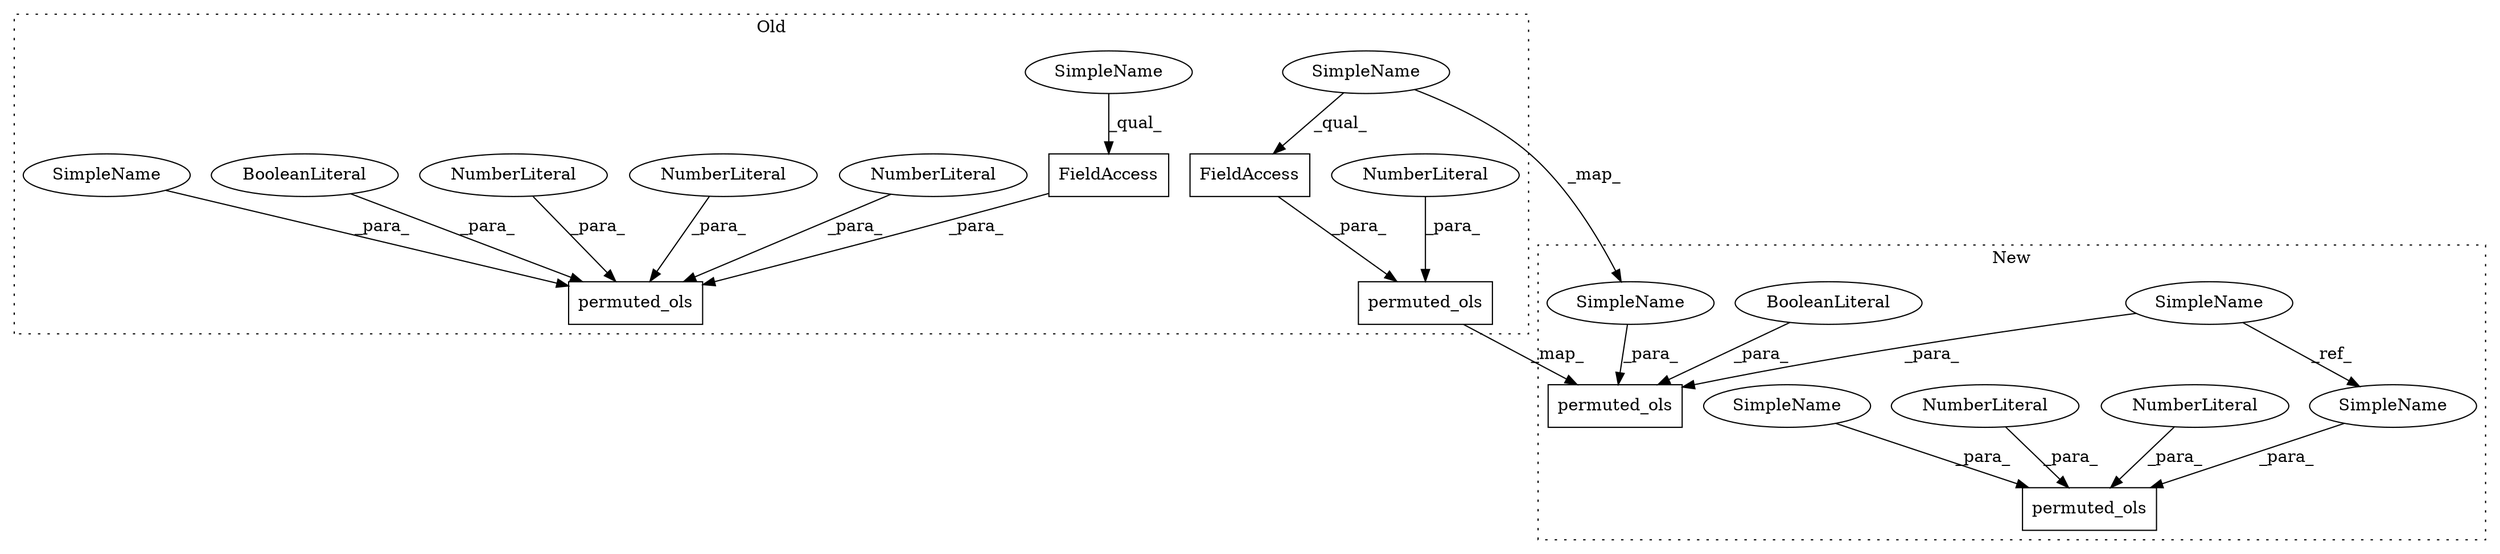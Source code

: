 digraph G {
subgraph cluster0 {
1 [label="permuted_ols" a="32" s="13756,13818" l="13,1" shape="box"];
7 [label="NumberLiteral" a="34" s="13817" l="1" shape="ellipse"];
9 [label="FieldAccess" a="22" s="13780" l="13" shape="box"];
10 [label="FieldAccess" a="22" s="13921" l="13" shape="box"];
11 [label="permuted_ols" a="32" s="13897,13964" l="13,1" shape="box"];
12 [label="NumberLiteral" a="34" s="13963" l="1" shape="ellipse"];
13 [label="NumberLiteral" a="34" s="13959" l="3" shape="ellipse"];
14 [label="NumberLiteral" a="34" s="13957" l="1" shape="ellipse"];
15 [label="BooleanLiteral" a="9" s="13952" l="4" shape="ellipse"];
16 [label="SimpleName" a="42" s="13780" l="11" shape="ellipse"];
17 [label="SimpleName" a="42" s="13921" l="11" shape="ellipse"];
19 [label="SimpleName" a="42" s="13910" l="10" shape="ellipse"];
label = "Old";
style="dotted";
}
subgraph cluster1 {
2 [label="permuted_ols" a="32" s="17929,17992" l="13,1" shape="box"];
3 [label="BooleanLiteral" a="9" s="17982" l="4" shape="ellipse"];
4 [label="SimpleName" a="42" s="17217" l="10" shape="ellipse"];
5 [label="permuted_ols" a="32" s="17792,17850" l="13,1" shape="box"];
6 [label="NumberLiteral" a="34" s="17847" l="3" shape="ellipse"];
8 [label="NumberLiteral" a="34" s="17845" l="1" shape="ellipse"];
18 [label="SimpleName" a="42" s="17805" l="10" shape="ellipse"];
20 [label="SimpleName" a="42" s="17816" l="11" shape="ellipse"];
21 [label="SimpleName" a="42" s="17953" l="11" shape="ellipse"];
label = "New";
style="dotted";
}
1 -> 2 [label="_map_"];
3 -> 2 [label="_para_"];
4 -> 18 [label="_ref_"];
4 -> 2 [label="_para_"];
6 -> 5 [label="_para_"];
7 -> 1 [label="_para_"];
8 -> 5 [label="_para_"];
9 -> 1 [label="_para_"];
10 -> 11 [label="_para_"];
12 -> 11 [label="_para_"];
13 -> 11 [label="_para_"];
14 -> 11 [label="_para_"];
15 -> 11 [label="_para_"];
16 -> 21 [label="_map_"];
16 -> 9 [label="_qual_"];
17 -> 10 [label="_qual_"];
18 -> 5 [label="_para_"];
19 -> 11 [label="_para_"];
20 -> 5 [label="_para_"];
21 -> 2 [label="_para_"];
}